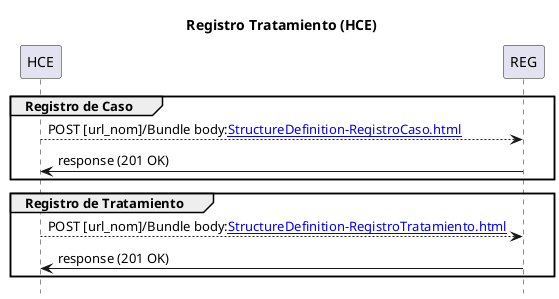 @startuml RegistroCaso
skinparam defaultFontName Arial

title Registro Caso (HCE)
hide footbox
participant "HCE" as Sender
participant "REG" as Receiver
group Registro de Caso
"Sender" --> "Receiver" : POST [url_nom]/Bundle body:[[StructureDefinition-RegistroCaso.html]]
"Receiver" -> "Sender" : response (201 OK) 
end

title Registro Tratamiento (HCE)
hide footbox
participant "HCE" as Sender
participant "REG" as Receiver
group Registro de Tratamiento
"Sender" --> "Receiver" : POST [url_nom]/Bundle body:[[StructureDefinition-RegistroTratamiento.html]]
"Receiver" -> "Sender" : response (201 OK) 
end

@enduml
